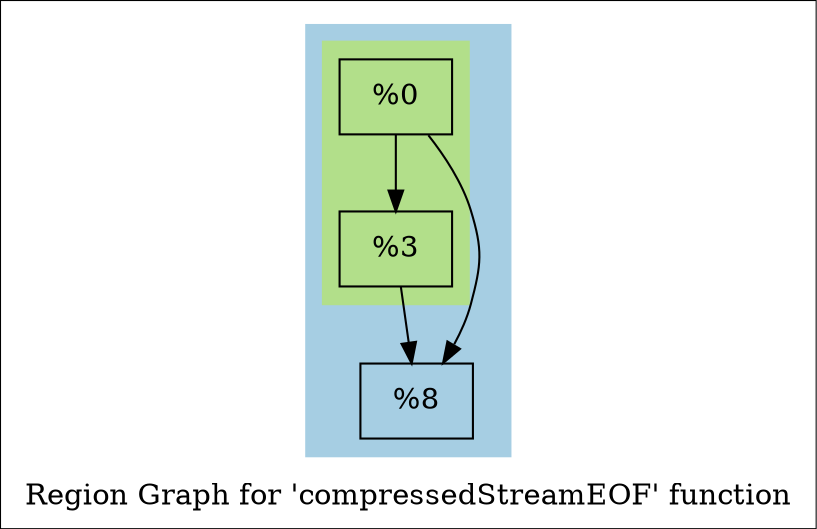 digraph "Region Graph for 'compressedStreamEOF' function" {
	label="Region Graph for 'compressedStreamEOF' function";

	Node0x1371a10 [shape=record,label="{%0}"];
	Node0x1371a10 -> Node0x13a2d80;
	Node0x1371a10 -> Node0x14293c0;
	Node0x13a2d80 [shape=record,label="{%3}"];
	Node0x13a2d80 -> Node0x14293c0;
	Node0x14293c0 [shape=record,label="{%8}"];
	colorscheme = "paired12"
        subgraph cluster_0x1484100 {
          label = "";
          style = filled;
          color = 1
          subgraph cluster_0x145b920 {
            label = "";
            style = filled;
            color = 3
            Node0x1371a10;
            Node0x13a2d80;
          }
          Node0x14293c0;
        }
}
